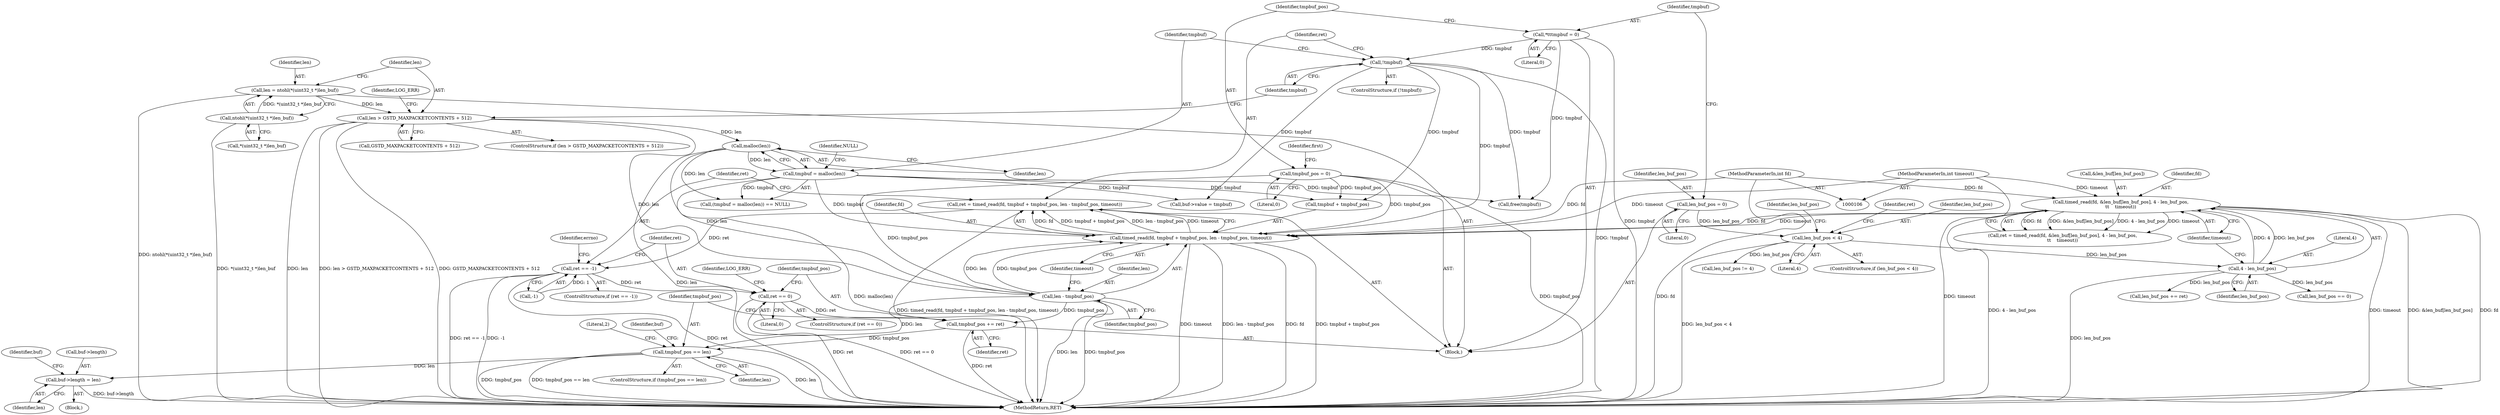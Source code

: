 digraph "0_knc_f237f3e09ecbaf59c897f5046538a7b1a3fa40c1_0@API" {
"1000243" [label="(Call,ret = timed_read(fd, tmpbuf + tmpbuf_pos, len - tmpbuf_pos, timeout))"];
"1000245" [label="(Call,timed_read(fd, tmpbuf + tmpbuf_pos, len - tmpbuf_pos, timeout))"];
"1000146" [label="(Call,timed_read(fd, &len_buf[len_buf_pos], 4 - len_buf_pos,\n\t\t    timeout))"];
"1000107" [label="(MethodParameterIn,int fd)"];
"1000152" [label="(Call,4 - len_buf_pos)"];
"1000140" [label="(Call,len_buf_pos < 4)"];
"1000119" [label="(Call,len_buf_pos = 0)"];
"1000109" [label="(MethodParameterIn,int timeout)"];
"1000226" [label="(Call,!tmpbuf)"];
"1000123" [label="(Call,*\t\ttmpbuf = 0)"];
"1000231" [label="(Call,tmpbuf = malloc(len))"];
"1000233" [label="(Call,malloc(len))"];
"1000213" [label="(Call,len > GSTD_MAXPACKETCONTENTS + 512)"];
"1000205" [label="(Call,len = ntohl(*(uint32_t *)len_buf))"];
"1000207" [label="(Call,ntohl(*(uint32_t *)len_buf))"];
"1000127" [label="(Call,tmpbuf_pos = 0)"];
"1000250" [label="(Call,len - tmpbuf_pos)"];
"1000255" [label="(Call,ret == -1)"];
"1000279" [label="(Call,ret == 0)"];
"1000289" [label="(Call,tmpbuf_pos += ret)"];
"1000293" [label="(Call,tmpbuf_pos == len)"];
"1000297" [label="(Call,buf->length = len)"];
"1000146" [label="(Call,timed_read(fd, &len_buf[len_buf_pos], 4 - len_buf_pos,\n\t\t    timeout))"];
"1000145" [label="(Identifier,ret)"];
"1000186" [label="(Call,len_buf_pos == 0)"];
"1000330" [label="(Call,free(tmpbuf))"];
"1000234" [label="(Identifier,len)"];
"1000295" [label="(Identifier,len)"];
"1000294" [label="(Identifier,tmpbuf_pos)"];
"1000281" [label="(Literal,0)"];
"1000255" [label="(Call,ret == -1)"];
"1000225" [label="(ControlStructure,if (!tmpbuf))"];
"1000263" [label="(Identifier,errno)"];
"1000254" [label="(ControlStructure,if (ret == -1))"];
"1000213" [label="(Call,len > GSTD_MAXPACKETCONTENTS + 512)"];
"1000120" [label="(Identifier,len_buf_pos)"];
"1000215" [label="(Call,GSTD_MAXPACKETCONTENTS + 512)"];
"1000207" [label="(Call,ntohl(*(uint32_t *)len_buf))"];
"1000251" [label="(Identifier,len)"];
"1000205" [label="(Call,len = ntohl(*(uint32_t *)len_buf))"];
"1000279" [label="(Call,ret == 0)"];
"1000154" [label="(Identifier,len_buf_pos)"];
"1000139" [label="(ControlStructure,if (len_buf_pos < 4))"];
"1000121" [label="(Literal,0)"];
"1000256" [label="(Identifier,ret)"];
"1000119" [label="(Call,len_buf_pos = 0)"];
"1000278" [label="(ControlStructure,if (ret == 0))"];
"1000212" [label="(ControlStructure,if (len > GSTD_MAXPACKETCONTENTS + 512))"];
"1000284" [label="(Identifier,LOG_ERR)"];
"1000296" [label="(Block,)"];
"1000206" [label="(Identifier,len)"];
"1000338" [label="(MethodReturn,RET)"];
"1000245" [label="(Call,timed_read(fd, tmpbuf + tmpbuf_pos, len - tmpbuf_pos, timeout))"];
"1000226" [label="(Call,!tmpbuf)"];
"1000147" [label="(Identifier,fd)"];
"1000230" [label="(Call,(tmpbuf = malloc(len)) == NULL)"];
"1000297" [label="(Call,buf->length = len)"];
"1000253" [label="(Identifier,timeout)"];
"1000292" [label="(ControlStructure,if (tmpbuf_pos == len))"];
"1000252" [label="(Identifier,tmpbuf_pos)"];
"1000109" [label="(MethodParameterIn,int timeout)"];
"1000153" [label="(Literal,4)"];
"1000291" [label="(Identifier,ret)"];
"1000107" [label="(MethodParameterIn,int fd)"];
"1000290" [label="(Identifier,tmpbuf_pos)"];
"1000123" [label="(Call,*\t\ttmpbuf = 0)"];
"1000131" [label="(Identifier,first)"];
"1000302" [label="(Call,buf->value = tmpbuf)"];
"1000140" [label="(Call,len_buf_pos < 4)"];
"1000232" [label="(Identifier,tmpbuf)"];
"1000235" [label="(Identifier,NULL)"];
"1000257" [label="(Call,-1)"];
"1000199" [label="(Call,len_buf_pos != 4)"];
"1000155" [label="(Identifier,timeout)"];
"1000247" [label="(Call,tmpbuf + tmpbuf_pos)"];
"1000144" [label="(Call,ret = timed_read(fd, &len_buf[len_buf_pos], 4 - len_buf_pos,\n\t\t    timeout))"];
"1000124" [label="(Identifier,tmpbuf)"];
"1000293" [label="(Call,tmpbuf_pos == len)"];
"1000111" [label="(Block,)"];
"1000214" [label="(Identifier,len)"];
"1000195" [label="(Call,len_buf_pos += ret)"];
"1000208" [label="(Call,*(uint32_t *)len_buf)"];
"1000128" [label="(Identifier,tmpbuf_pos)"];
"1000298" [label="(Call,buf->length)"];
"1000246" [label="(Identifier,fd)"];
"1000280" [label="(Identifier,ret)"];
"1000141" [label="(Identifier,len_buf_pos)"];
"1000129" [label="(Literal,0)"];
"1000142" [label="(Literal,4)"];
"1000233" [label="(Call,malloc(len))"];
"1000304" [label="(Identifier,buf)"];
"1000244" [label="(Identifier,ret)"];
"1000250" [label="(Call,len - tmpbuf_pos)"];
"1000152" [label="(Call,4 - len_buf_pos)"];
"1000299" [label="(Identifier,buf)"];
"1000243" [label="(Call,ret = timed_read(fd, tmpbuf + tmpbuf_pos, len - tmpbuf_pos, timeout))"];
"1000127" [label="(Call,tmpbuf_pos = 0)"];
"1000148" [label="(Call,&len_buf[len_buf_pos])"];
"1000125" [label="(Literal,0)"];
"1000289" [label="(Call,tmpbuf_pos += ret)"];
"1000227" [label="(Identifier,tmpbuf)"];
"1000220" [label="(Identifier,LOG_ERR)"];
"1000328" [label="(Literal,2)"];
"1000301" [label="(Identifier,len)"];
"1000231" [label="(Call,tmpbuf = malloc(len))"];
"1000200" [label="(Identifier,len_buf_pos)"];
"1000243" -> "1000111"  [label="AST: "];
"1000243" -> "1000245"  [label="CFG: "];
"1000244" -> "1000243"  [label="AST: "];
"1000245" -> "1000243"  [label="AST: "];
"1000256" -> "1000243"  [label="CFG: "];
"1000243" -> "1000338"  [label="DDG: timed_read(fd, tmpbuf + tmpbuf_pos, len - tmpbuf_pos, timeout)"];
"1000245" -> "1000243"  [label="DDG: fd"];
"1000245" -> "1000243"  [label="DDG: tmpbuf + tmpbuf_pos"];
"1000245" -> "1000243"  [label="DDG: len - tmpbuf_pos"];
"1000245" -> "1000243"  [label="DDG: timeout"];
"1000243" -> "1000255"  [label="DDG: ret"];
"1000245" -> "1000253"  [label="CFG: "];
"1000246" -> "1000245"  [label="AST: "];
"1000247" -> "1000245"  [label="AST: "];
"1000250" -> "1000245"  [label="AST: "];
"1000253" -> "1000245"  [label="AST: "];
"1000245" -> "1000338"  [label="DDG: timeout"];
"1000245" -> "1000338"  [label="DDG: len - tmpbuf_pos"];
"1000245" -> "1000338"  [label="DDG: fd"];
"1000245" -> "1000338"  [label="DDG: tmpbuf + tmpbuf_pos"];
"1000146" -> "1000245"  [label="DDG: fd"];
"1000146" -> "1000245"  [label="DDG: timeout"];
"1000107" -> "1000245"  [label="DDG: fd"];
"1000226" -> "1000245"  [label="DDG: tmpbuf"];
"1000231" -> "1000245"  [label="DDG: tmpbuf"];
"1000127" -> "1000245"  [label="DDG: tmpbuf_pos"];
"1000250" -> "1000245"  [label="DDG: len"];
"1000250" -> "1000245"  [label="DDG: tmpbuf_pos"];
"1000109" -> "1000245"  [label="DDG: timeout"];
"1000146" -> "1000144"  [label="AST: "];
"1000146" -> "1000155"  [label="CFG: "];
"1000147" -> "1000146"  [label="AST: "];
"1000148" -> "1000146"  [label="AST: "];
"1000152" -> "1000146"  [label="AST: "];
"1000155" -> "1000146"  [label="AST: "];
"1000144" -> "1000146"  [label="CFG: "];
"1000146" -> "1000338"  [label="DDG: 4 - len_buf_pos"];
"1000146" -> "1000338"  [label="DDG: timeout"];
"1000146" -> "1000338"  [label="DDG: &len_buf[len_buf_pos]"];
"1000146" -> "1000338"  [label="DDG: fd"];
"1000146" -> "1000144"  [label="DDG: fd"];
"1000146" -> "1000144"  [label="DDG: &len_buf[len_buf_pos]"];
"1000146" -> "1000144"  [label="DDG: 4 - len_buf_pos"];
"1000146" -> "1000144"  [label="DDG: timeout"];
"1000107" -> "1000146"  [label="DDG: fd"];
"1000152" -> "1000146"  [label="DDG: 4"];
"1000152" -> "1000146"  [label="DDG: len_buf_pos"];
"1000109" -> "1000146"  [label="DDG: timeout"];
"1000107" -> "1000106"  [label="AST: "];
"1000107" -> "1000338"  [label="DDG: fd"];
"1000152" -> "1000154"  [label="CFG: "];
"1000153" -> "1000152"  [label="AST: "];
"1000154" -> "1000152"  [label="AST: "];
"1000155" -> "1000152"  [label="CFG: "];
"1000152" -> "1000338"  [label="DDG: len_buf_pos"];
"1000140" -> "1000152"  [label="DDG: len_buf_pos"];
"1000152" -> "1000186"  [label="DDG: len_buf_pos"];
"1000152" -> "1000195"  [label="DDG: len_buf_pos"];
"1000140" -> "1000139"  [label="AST: "];
"1000140" -> "1000142"  [label="CFG: "];
"1000141" -> "1000140"  [label="AST: "];
"1000142" -> "1000140"  [label="AST: "];
"1000145" -> "1000140"  [label="CFG: "];
"1000200" -> "1000140"  [label="CFG: "];
"1000140" -> "1000338"  [label="DDG: len_buf_pos < 4"];
"1000119" -> "1000140"  [label="DDG: len_buf_pos"];
"1000140" -> "1000199"  [label="DDG: len_buf_pos"];
"1000119" -> "1000111"  [label="AST: "];
"1000119" -> "1000121"  [label="CFG: "];
"1000120" -> "1000119"  [label="AST: "];
"1000121" -> "1000119"  [label="AST: "];
"1000124" -> "1000119"  [label="CFG: "];
"1000109" -> "1000106"  [label="AST: "];
"1000109" -> "1000338"  [label="DDG: timeout"];
"1000226" -> "1000225"  [label="AST: "];
"1000226" -> "1000227"  [label="CFG: "];
"1000227" -> "1000226"  [label="AST: "];
"1000232" -> "1000226"  [label="CFG: "];
"1000244" -> "1000226"  [label="CFG: "];
"1000226" -> "1000338"  [label="DDG: !tmpbuf"];
"1000123" -> "1000226"  [label="DDG: tmpbuf"];
"1000226" -> "1000247"  [label="DDG: tmpbuf"];
"1000226" -> "1000302"  [label="DDG: tmpbuf"];
"1000226" -> "1000330"  [label="DDG: tmpbuf"];
"1000123" -> "1000111"  [label="AST: "];
"1000123" -> "1000125"  [label="CFG: "];
"1000124" -> "1000123"  [label="AST: "];
"1000125" -> "1000123"  [label="AST: "];
"1000128" -> "1000123"  [label="CFG: "];
"1000123" -> "1000338"  [label="DDG: tmpbuf"];
"1000123" -> "1000330"  [label="DDG: tmpbuf"];
"1000231" -> "1000230"  [label="AST: "];
"1000231" -> "1000233"  [label="CFG: "];
"1000232" -> "1000231"  [label="AST: "];
"1000233" -> "1000231"  [label="AST: "];
"1000235" -> "1000231"  [label="CFG: "];
"1000231" -> "1000338"  [label="DDG: malloc(len)"];
"1000231" -> "1000230"  [label="DDG: tmpbuf"];
"1000233" -> "1000231"  [label="DDG: len"];
"1000231" -> "1000247"  [label="DDG: tmpbuf"];
"1000231" -> "1000302"  [label="DDG: tmpbuf"];
"1000231" -> "1000330"  [label="DDG: tmpbuf"];
"1000233" -> "1000234"  [label="CFG: "];
"1000234" -> "1000233"  [label="AST: "];
"1000233" -> "1000338"  [label="DDG: len"];
"1000233" -> "1000230"  [label="DDG: len"];
"1000213" -> "1000233"  [label="DDG: len"];
"1000233" -> "1000250"  [label="DDG: len"];
"1000213" -> "1000212"  [label="AST: "];
"1000213" -> "1000215"  [label="CFG: "];
"1000214" -> "1000213"  [label="AST: "];
"1000215" -> "1000213"  [label="AST: "];
"1000220" -> "1000213"  [label="CFG: "];
"1000227" -> "1000213"  [label="CFG: "];
"1000213" -> "1000338"  [label="DDG: len"];
"1000213" -> "1000338"  [label="DDG: len > GSTD_MAXPACKETCONTENTS + 512"];
"1000213" -> "1000338"  [label="DDG: GSTD_MAXPACKETCONTENTS + 512"];
"1000205" -> "1000213"  [label="DDG: len"];
"1000213" -> "1000250"  [label="DDG: len"];
"1000205" -> "1000111"  [label="AST: "];
"1000205" -> "1000207"  [label="CFG: "];
"1000206" -> "1000205"  [label="AST: "];
"1000207" -> "1000205"  [label="AST: "];
"1000214" -> "1000205"  [label="CFG: "];
"1000205" -> "1000338"  [label="DDG: ntohl(*(uint32_t *)len_buf)"];
"1000207" -> "1000205"  [label="DDG: *(uint32_t *)len_buf"];
"1000207" -> "1000208"  [label="CFG: "];
"1000208" -> "1000207"  [label="AST: "];
"1000207" -> "1000338"  [label="DDG: *(uint32_t *)len_buf"];
"1000127" -> "1000111"  [label="AST: "];
"1000127" -> "1000129"  [label="CFG: "];
"1000128" -> "1000127"  [label="AST: "];
"1000129" -> "1000127"  [label="AST: "];
"1000131" -> "1000127"  [label="CFG: "];
"1000127" -> "1000338"  [label="DDG: tmpbuf_pos"];
"1000127" -> "1000247"  [label="DDG: tmpbuf_pos"];
"1000127" -> "1000250"  [label="DDG: tmpbuf_pos"];
"1000250" -> "1000252"  [label="CFG: "];
"1000251" -> "1000250"  [label="AST: "];
"1000252" -> "1000250"  [label="AST: "];
"1000253" -> "1000250"  [label="CFG: "];
"1000250" -> "1000338"  [label="DDG: len"];
"1000250" -> "1000338"  [label="DDG: tmpbuf_pos"];
"1000250" -> "1000289"  [label="DDG: tmpbuf_pos"];
"1000250" -> "1000293"  [label="DDG: len"];
"1000255" -> "1000254"  [label="AST: "];
"1000255" -> "1000257"  [label="CFG: "];
"1000256" -> "1000255"  [label="AST: "];
"1000257" -> "1000255"  [label="AST: "];
"1000263" -> "1000255"  [label="CFG: "];
"1000280" -> "1000255"  [label="CFG: "];
"1000255" -> "1000338"  [label="DDG: ret == -1"];
"1000255" -> "1000338"  [label="DDG: -1"];
"1000255" -> "1000338"  [label="DDG: ret"];
"1000257" -> "1000255"  [label="DDG: 1"];
"1000255" -> "1000279"  [label="DDG: ret"];
"1000279" -> "1000278"  [label="AST: "];
"1000279" -> "1000281"  [label="CFG: "];
"1000280" -> "1000279"  [label="AST: "];
"1000281" -> "1000279"  [label="AST: "];
"1000284" -> "1000279"  [label="CFG: "];
"1000290" -> "1000279"  [label="CFG: "];
"1000279" -> "1000338"  [label="DDG: ret"];
"1000279" -> "1000338"  [label="DDG: ret == 0"];
"1000279" -> "1000289"  [label="DDG: ret"];
"1000289" -> "1000111"  [label="AST: "];
"1000289" -> "1000291"  [label="CFG: "];
"1000290" -> "1000289"  [label="AST: "];
"1000291" -> "1000289"  [label="AST: "];
"1000294" -> "1000289"  [label="CFG: "];
"1000289" -> "1000338"  [label="DDG: ret"];
"1000289" -> "1000293"  [label="DDG: tmpbuf_pos"];
"1000293" -> "1000292"  [label="AST: "];
"1000293" -> "1000295"  [label="CFG: "];
"1000294" -> "1000293"  [label="AST: "];
"1000295" -> "1000293"  [label="AST: "];
"1000299" -> "1000293"  [label="CFG: "];
"1000328" -> "1000293"  [label="CFG: "];
"1000293" -> "1000338"  [label="DDG: tmpbuf_pos"];
"1000293" -> "1000338"  [label="DDG: tmpbuf_pos == len"];
"1000293" -> "1000338"  [label="DDG: len"];
"1000293" -> "1000297"  [label="DDG: len"];
"1000297" -> "1000296"  [label="AST: "];
"1000297" -> "1000301"  [label="CFG: "];
"1000298" -> "1000297"  [label="AST: "];
"1000301" -> "1000297"  [label="AST: "];
"1000304" -> "1000297"  [label="CFG: "];
"1000297" -> "1000338"  [label="DDG: buf->length"];
}
